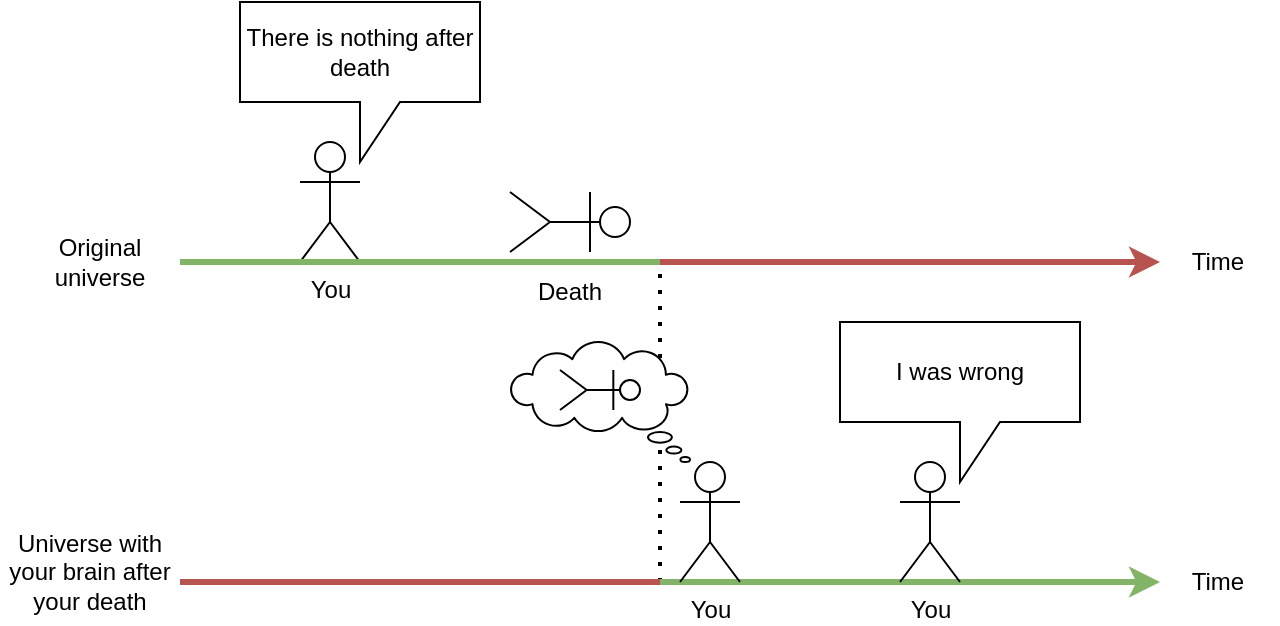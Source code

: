 <mxfile version="20.7.4" type="device"><diagram id="jAG-qXyFHZzL0RSnPJqt" name="Page-1"><mxGraphModel dx="770" dy="495" grid="1" gridSize="10" guides="1" tooltips="1" connect="1" arrows="1" fold="1" page="1" pageScale="1" pageWidth="827" pageHeight="1169" math="0" shadow="0"><root><mxCell id="0"/><mxCell id="1" parent="0"/><mxCell id="WsGxxB_3wuYLEUa9sFWF-2" value="You" style="shape=umlActor;verticalLabelPosition=bottom;verticalAlign=top;html=1;outlineConnect=0;" parent="1" vertex="1"><mxGeometry x="220" y="340" width="30" height="60" as="geometry"/></mxCell><mxCell id="WsGxxB_3wuYLEUa9sFWF-3" value="Original universe" style="text;html=1;strokeColor=none;fillColor=none;align=center;verticalAlign=middle;whiteSpace=wrap;rounded=0;" parent="1" vertex="1"><mxGeometry x="90" y="385" width="60" height="30" as="geometry"/></mxCell><mxCell id="WsGxxB_3wuYLEUa9sFWF-4" value="There is nothing after death" style="shape=callout;whiteSpace=wrap;html=1;perimeter=calloutPerimeter;" parent="1" vertex="1"><mxGeometry x="190" y="270" width="120" height="80" as="geometry"/></mxCell><mxCell id="WsGxxB_3wuYLEUa9sFWF-5" value="" style="shape=umlActor;verticalLabelPosition=bottom;verticalAlign=top;html=1;outlineConnect=0;rotation=90;" parent="1" vertex="1"><mxGeometry x="340" y="350" width="30" height="60" as="geometry"/></mxCell><mxCell id="WsGxxB_3wuYLEUa9sFWF-7" value="Death" style="text;html=1;strokeColor=none;fillColor=none;align=center;verticalAlign=middle;whiteSpace=wrap;rounded=0;" parent="1" vertex="1"><mxGeometry x="325" y="400" width="60" height="30" as="geometry"/></mxCell><mxCell id="WsGxxB_3wuYLEUa9sFWF-9" value="" style="endArrow=none;dashed=1;html=1;dashPattern=1 3;strokeWidth=2;rounded=0;" parent="1" edge="1"><mxGeometry width="50" height="50" relative="1" as="geometry"><mxPoint x="400" y="560" as="sourcePoint"/><mxPoint x="400" y="400" as="targetPoint"/></mxGeometry></mxCell><mxCell id="WsGxxB_3wuYLEUa9sFWF-11" value="" style="endArrow=none;html=1;rounded=0;fillColor=#d5e8d4;strokeColor=#82b366;strokeWidth=3;" parent="1" edge="1"><mxGeometry width="50" height="50" relative="1" as="geometry"><mxPoint x="160" y="400" as="sourcePoint"/><mxPoint x="400" y="400" as="targetPoint"/></mxGeometry></mxCell><mxCell id="WsGxxB_3wuYLEUa9sFWF-12" value="" style="endArrow=classic;html=1;rounded=0;fillColor=#f8cecc;strokeColor=#b85450;strokeWidth=3;" parent="1" edge="1"><mxGeometry width="50" height="50" relative="1" as="geometry"><mxPoint x="400" y="400" as="sourcePoint"/><mxPoint x="650" y="400" as="targetPoint"/></mxGeometry></mxCell><mxCell id="WsGxxB_3wuYLEUa9sFWF-13" value="" style="endArrow=none;html=1;rounded=0;fillColor=#f8cecc;strokeColor=#b85450;strokeWidth=3;" parent="1" edge="1"><mxGeometry width="50" height="50" relative="1" as="geometry"><mxPoint x="160" y="560" as="sourcePoint"/><mxPoint x="400" y="560" as="targetPoint"/></mxGeometry></mxCell><mxCell id="WsGxxB_3wuYLEUa9sFWF-16" value="" style="endArrow=classic;html=1;rounded=0;fillColor=#d5e8d4;strokeColor=#82b366;strokeWidth=3;" parent="1" edge="1"><mxGeometry width="50" height="50" relative="1" as="geometry"><mxPoint x="400" y="560" as="sourcePoint"/><mxPoint x="650" y="560" as="targetPoint"/></mxGeometry></mxCell><mxCell id="WsGxxB_3wuYLEUa9sFWF-17" value="You" style="shape=umlActor;verticalLabelPosition=bottom;verticalAlign=top;html=1;outlineConnect=0;fontColor=default;" parent="1" vertex="1"><mxGeometry x="410" y="500" width="30" height="60" as="geometry"/></mxCell><mxCell id="WsGxxB_3wuYLEUa9sFWF-21" value="Universe with your brain after your death" style="text;html=1;strokeColor=none;fillColor=none;align=center;verticalAlign=middle;whiteSpace=wrap;rounded=0;" parent="1" vertex="1"><mxGeometry x="70" y="540" width="90" height="30" as="geometry"/></mxCell><mxCell id="WsGxxB_3wuYLEUa9sFWF-22" value="" style="whiteSpace=wrap;html=1;shape=mxgraph.basic.cloud_callout;flipH=1;" parent="1" vertex="1"><mxGeometry x="325" y="440" width="90" height="60" as="geometry"/></mxCell><mxCell id="WsGxxB_3wuYLEUa9sFWF-23" value="" style="shape=umlActor;verticalLabelPosition=bottom;verticalAlign=top;html=1;outlineConnect=0;rotation=90;" parent="1" vertex="1"><mxGeometry x="360" y="444" width="20" height="40" as="geometry"/></mxCell><mxCell id="WsGxxB_3wuYLEUa9sFWF-25" value="You" style="shape=umlActor;verticalLabelPosition=bottom;verticalAlign=top;html=1;outlineConnect=0;" parent="1" vertex="1"><mxGeometry x="520" y="500" width="30" height="60" as="geometry"/></mxCell><mxCell id="WsGxxB_3wuYLEUa9sFWF-27" value="I was wrong" style="shape=callout;whiteSpace=wrap;html=1;perimeter=calloutPerimeter;" parent="1" vertex="1"><mxGeometry x="490" y="430" width="120" height="80" as="geometry"/></mxCell><mxCell id="WsGxxB_3wuYLEUa9sFWF-28" value="Time" style="text;html=1;strokeColor=none;fillColor=none;align=center;verticalAlign=middle;whiteSpace=wrap;rounded=0;" parent="1" vertex="1"><mxGeometry x="649" y="545" width="60" height="30" as="geometry"/></mxCell><mxCell id="WsGxxB_3wuYLEUa9sFWF-30" value="Time" style="text;html=1;strokeColor=none;fillColor=none;align=center;verticalAlign=middle;whiteSpace=wrap;rounded=0;" parent="1" vertex="1"><mxGeometry x="649" y="385" width="60" height="30" as="geometry"/></mxCell></root></mxGraphModel></diagram></mxfile>